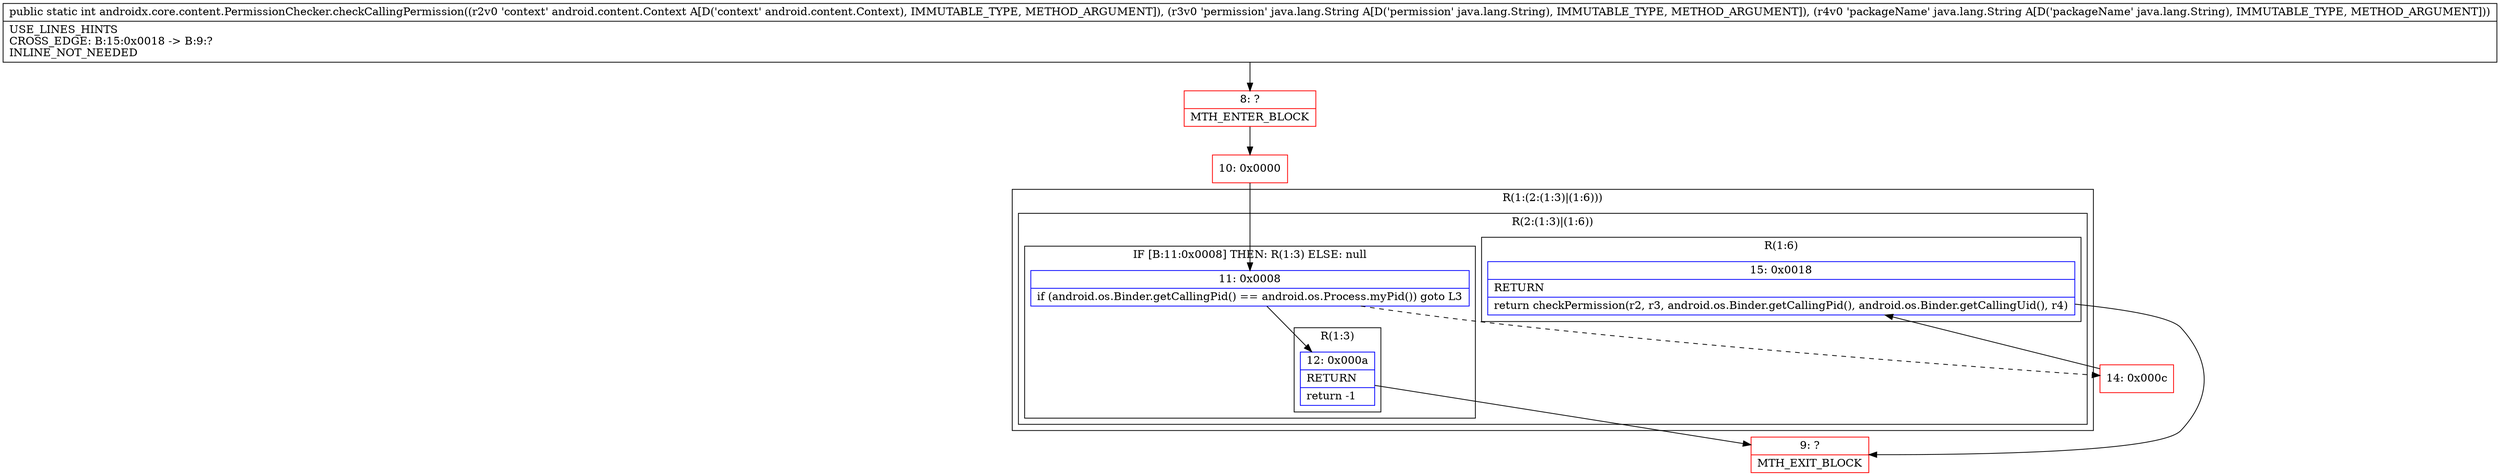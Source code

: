 digraph "CFG forandroidx.core.content.PermissionChecker.checkCallingPermission(Landroid\/content\/Context;Ljava\/lang\/String;Ljava\/lang\/String;)I" {
subgraph cluster_Region_762239058 {
label = "R(1:(2:(1:3)|(1:6)))";
node [shape=record,color=blue];
subgraph cluster_Region_1492114387 {
label = "R(2:(1:3)|(1:6))";
node [shape=record,color=blue];
subgraph cluster_IfRegion_2103367203 {
label = "IF [B:11:0x0008] THEN: R(1:3) ELSE: null";
node [shape=record,color=blue];
Node_11 [shape=record,label="{11\:\ 0x0008|if (android.os.Binder.getCallingPid() == android.os.Process.myPid()) goto L3\l}"];
subgraph cluster_Region_1514213569 {
label = "R(1:3)";
node [shape=record,color=blue];
Node_12 [shape=record,label="{12\:\ 0x000a|RETURN\l|return \-1\l}"];
}
}
subgraph cluster_Region_20377491 {
label = "R(1:6)";
node [shape=record,color=blue];
Node_15 [shape=record,label="{15\:\ 0x0018|RETURN\l|return checkPermission(r2, r3, android.os.Binder.getCallingPid(), android.os.Binder.getCallingUid(), r4)\l}"];
}
}
}
Node_8 [shape=record,color=red,label="{8\:\ ?|MTH_ENTER_BLOCK\l}"];
Node_10 [shape=record,color=red,label="{10\:\ 0x0000}"];
Node_9 [shape=record,color=red,label="{9\:\ ?|MTH_EXIT_BLOCK\l}"];
Node_14 [shape=record,color=red,label="{14\:\ 0x000c}"];
MethodNode[shape=record,label="{public static int androidx.core.content.PermissionChecker.checkCallingPermission((r2v0 'context' android.content.Context A[D('context' android.content.Context), IMMUTABLE_TYPE, METHOD_ARGUMENT]), (r3v0 'permission' java.lang.String A[D('permission' java.lang.String), IMMUTABLE_TYPE, METHOD_ARGUMENT]), (r4v0 'packageName' java.lang.String A[D('packageName' java.lang.String), IMMUTABLE_TYPE, METHOD_ARGUMENT]))  | USE_LINES_HINTS\lCROSS_EDGE: B:15:0x0018 \-\> B:9:?\lINLINE_NOT_NEEDED\l}"];
MethodNode -> Node_8;Node_11 -> Node_12;
Node_11 -> Node_14[style=dashed];
Node_12 -> Node_9;
Node_15 -> Node_9;
Node_8 -> Node_10;
Node_10 -> Node_11;
Node_14 -> Node_15;
}

